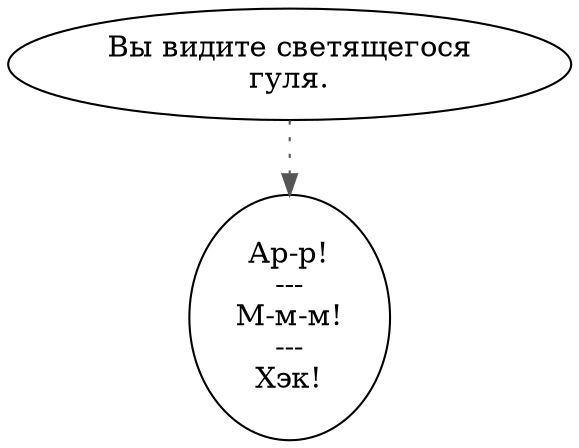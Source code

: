 digraph genglow1 {
  "start" [style=filled       fillcolor="#FFFFFF"       color="#000000"]
  "start" -> "do_dialogue" [style=dotted color="#555555"]
  "start" [label="Вы видите светящегося\nгуля."]
  "do_dialogue" [style=filled       fillcolor="#FFFFFF"       color="#000000"]
  "do_dialogue" [label="Ар-р!\n---\nМ-м-м!\n---\nХэк!"]
}